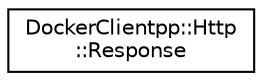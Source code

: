 digraph "Graphical Class Hierarchy"
{
 // LATEX_PDF_SIZE
  edge [fontname="Helvetica",fontsize="10",labelfontname="Helvetica",labelfontsize="10"];
  node [fontname="Helvetica",fontsize="10",shape=record];
  rankdir="LR";
  Node0 [label="DockerClientpp::Http\l::Response",height=0.2,width=0.4,color="black", fillcolor="white", style="filled",URL="$structDockerClientpp_1_1Http_1_1Response.html",tooltip="Http response class."];
}
